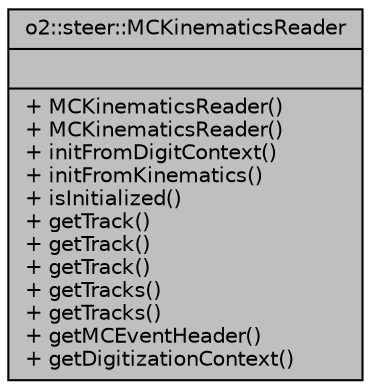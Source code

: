 digraph "o2::steer::MCKinematicsReader"
{
 // INTERACTIVE_SVG=YES
  bgcolor="transparent";
  edge [fontname="Helvetica",fontsize="10",labelfontname="Helvetica",labelfontsize="10"];
  node [fontname="Helvetica",fontsize="10",shape=record];
  Node1 [label="{o2::steer::MCKinematicsReader\n||+ MCKinematicsReader()\l+ MCKinematicsReader()\l+ initFromDigitContext()\l+ initFromKinematics()\l+ isInitialized()\l+ getTrack()\l+ getTrack()\l+ getTrack()\l+ getTracks()\l+ getTracks()\l+ getMCEventHeader()\l+ getDigitizationContext()\l}",height=0.2,width=0.4,color="black", fillcolor="grey75", style="filled", fontcolor="black"];
}
